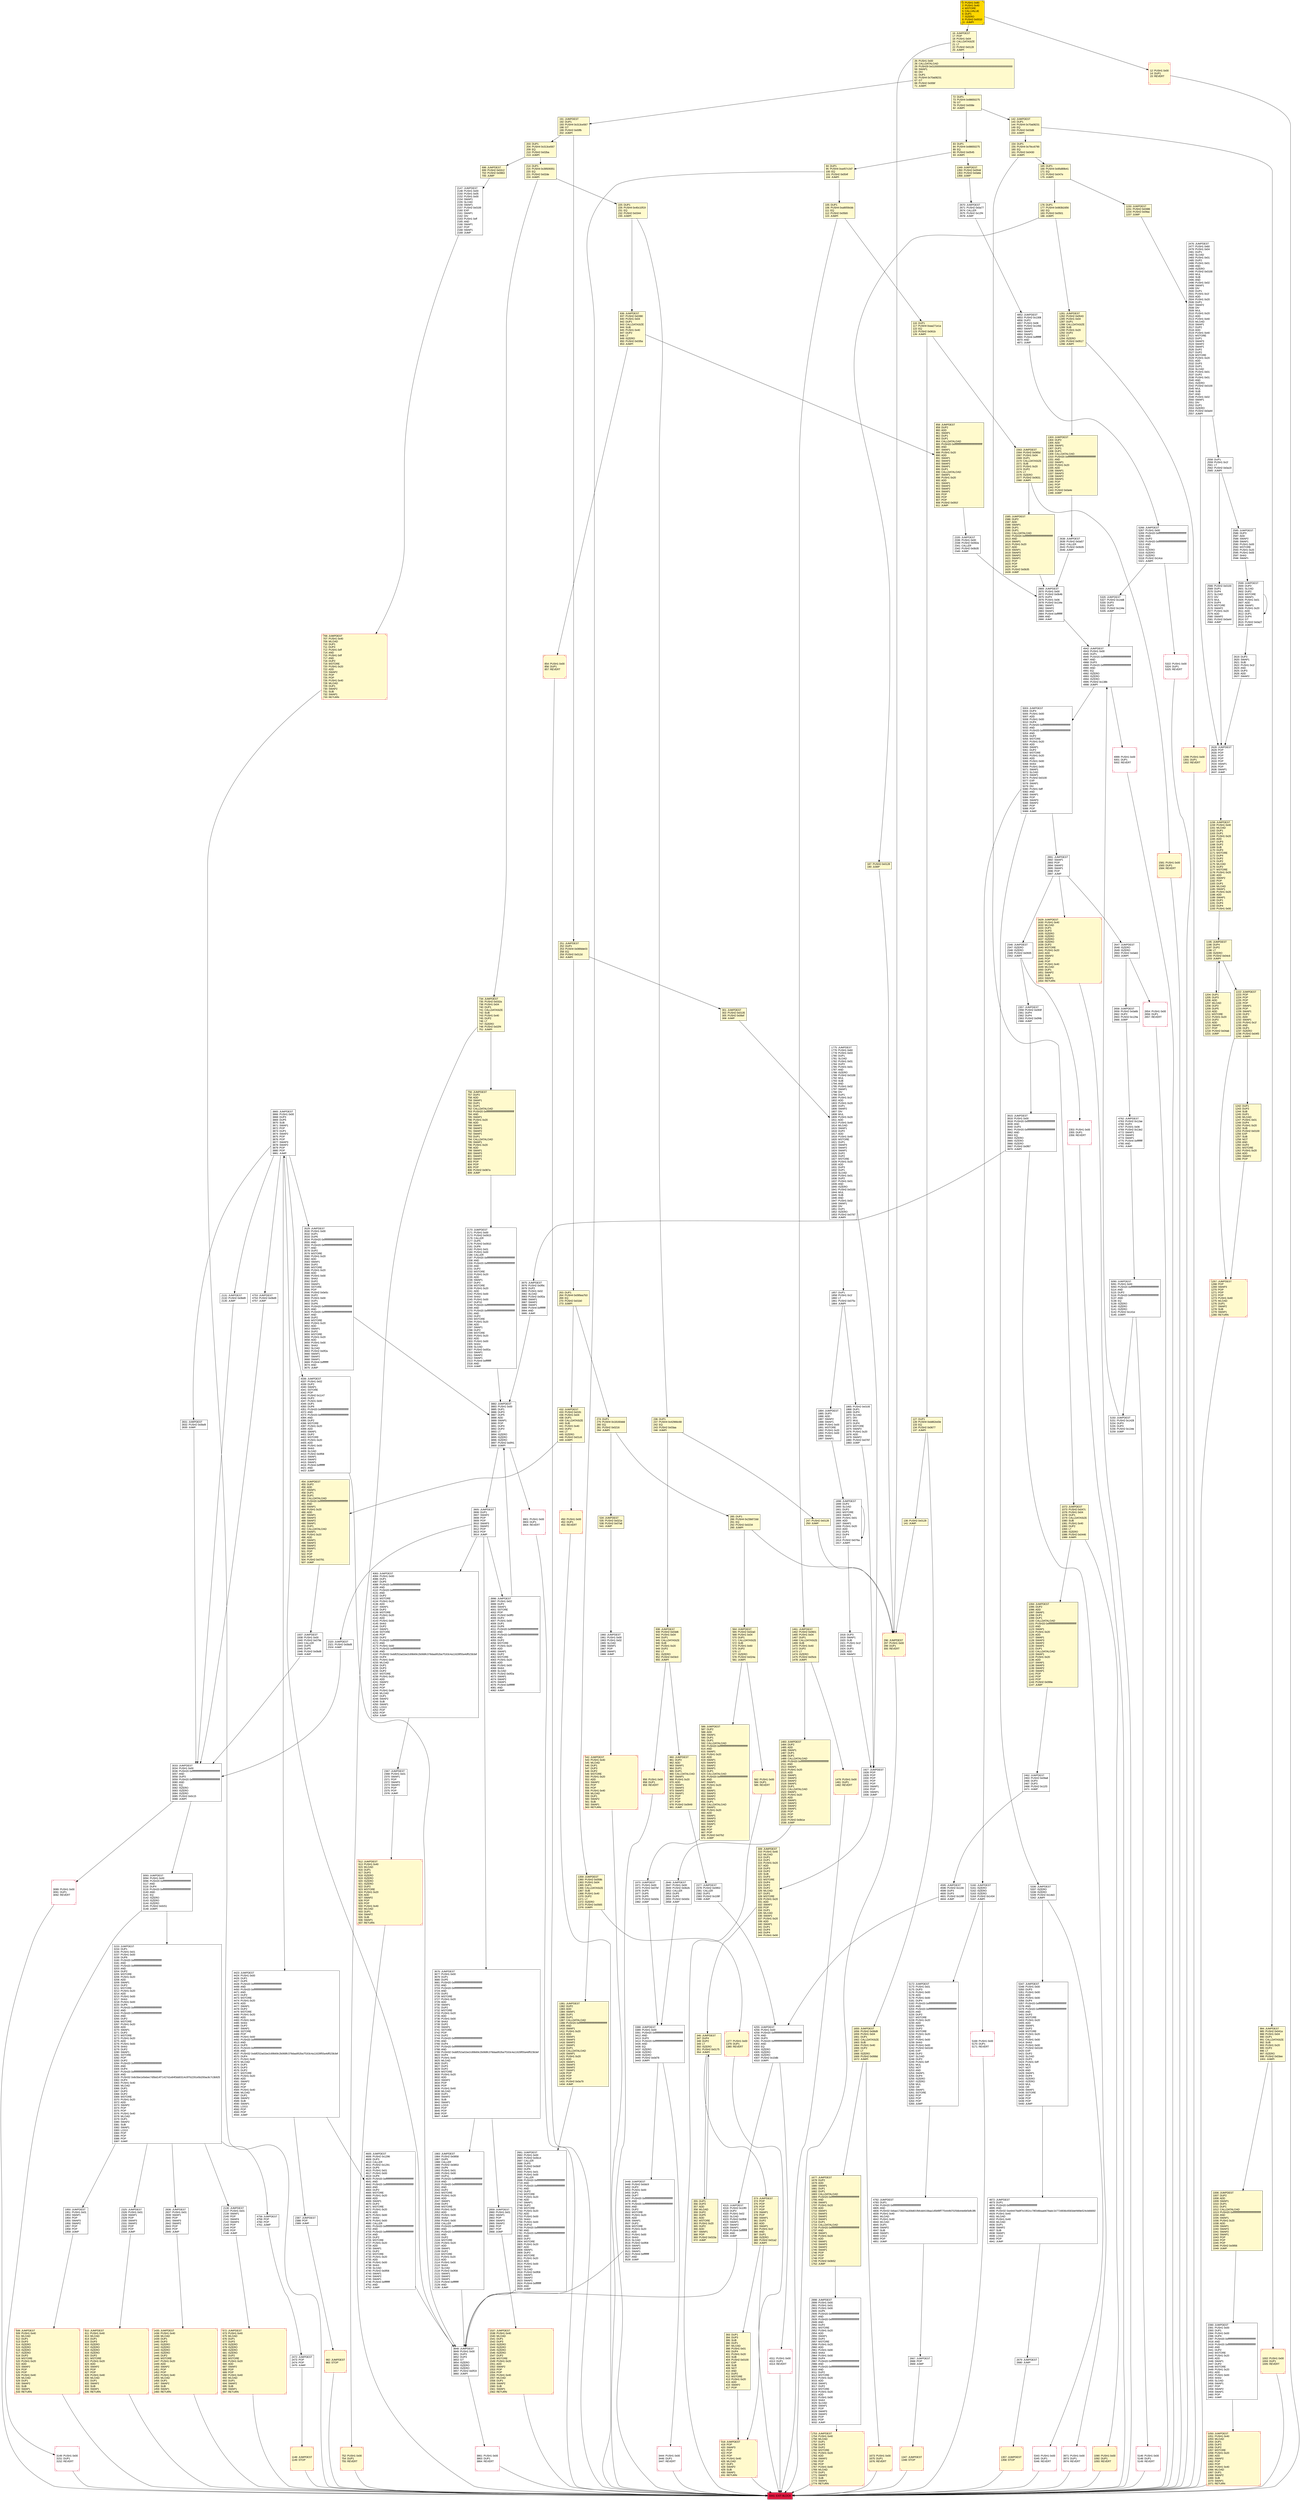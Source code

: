 digraph G {
bgcolor=transparent rankdir=UD;
node [shape=box style=filled color=black fillcolor=white fontname=arial fontcolor=black];
2619 [label="2619: DUP3\l2620: SWAP1\l2621: SUB\l2622: PUSH1 0x1f\l2624: AND\l2625: DUP3\l2626: ADD\l2627: SWAP2\l" ];
4762 [label="4762: JUMPDEST\l4763: PUSH2 0x12ae\l4766: DUP2\l4767: PUSH1 0x06\l4769: PUSH2 0x13e2\l4772: SWAP1\l4773: SWAP2\l4774: SWAP1\l4775: PUSH4 0xffffffff\l4780: AND\l4781: JUMP\l" ];
4083 [label="4083: JUMPDEST\l4084: PUSH1 0x00\l4086: DUP1\l4087: DUP5\l4088: PUSH20 0xffffffffffffffffffffffffffffffffffffffff\l4109: AND\l4110: PUSH20 0xffffffffffffffffffffffffffffffffffffffff\l4131: AND\l4132: DUP2\l4133: MSTORE\l4134: PUSH1 0x20\l4136: ADD\l4137: SWAP1\l4138: DUP2\l4139: MSTORE\l4140: PUSH1 0x20\l4142: ADD\l4143: PUSH1 0x00\l4145: SHA3\l4146: DUP2\l4147: SWAP1\l4148: SSTORE\l4149: POP\l4150: DUP2\l4151: PUSH20 0xffffffffffffffffffffffffffffffffffffffff\l4172: AND\l4173: PUSH1 0x00\l4175: PUSH20 0xffffffffffffffffffffffffffffffffffffffff\l4196: AND\l4197: PUSH32 0xddf252ad1be2c89b69c2b068fc378daa952ba7f163c4a11628f55a4df523b3ef\l4230: DUP4\l4231: PUSH1 0x40\l4233: MLOAD\l4234: DUP1\l4235: DUP3\l4236: DUP2\l4237: MSTORE\l4238: PUSH1 0x20\l4240: ADD\l4241: SWAP2\l4242: POP\l4243: POP\l4244: PUSH1 0x40\l4246: MLOAD\l4247: DUP1\l4248: SWAP2\l4249: SUB\l4250: SWAP1\l4251: LOG3\l4252: POP\l4253: POP\l4254: JUMP\l" ];
810 [label="810: JUMPDEST\l811: PUSH1 0x40\l813: MLOAD\l814: DUP1\l815: DUP3\l816: ISZERO\l817: ISZERO\l818: ISZERO\l819: ISZERO\l820: DUP2\l821: MSTORE\l822: PUSH1 0x20\l824: ADD\l825: SWAP2\l826: POP\l827: POP\l828: PUSH1 0x40\l830: MLOAD\l831: DUP1\l832: SWAP2\l833: SUB\l834: SWAP1\l835: RETURN\l" fillcolor=lemonchiffon shape=Msquare color=crimson ];
154 [label="154: DUP1\l155: PUSH4 0x79cc6790\l160: EQ\l161: PUSH2 0x0430\l164: JUMPI\l" fillcolor=lemonchiffon ];
564 [label="564: JUMPDEST\l565: PUSH2 0x02a0\l568: PUSH1 0x04\l570: DUP1\l571: CALLDATASIZE\l572: SUB\l573: PUSH1 0x60\l575: DUP2\l576: LT\l577: ISZERO\l578: PUSH2 0x024a\l581: JUMPI\l" fillcolor=lemonchiffon ];
956 [label="956: PUSH1 0x00\l958: DUP1\l959: REVERT\l" fillcolor=lemonchiffon shape=Msquare color=crimson ];
3971 [label="3971: PUSH1 0x00\l3973: DUP1\l3974: REVERT\l" shape=Msquare color=crimson ];
4999 [label="4999: PUSH1 0x00\l5001: DUP1\l5002: REVERT\l" shape=Msquare color=crimson ];
3153 [label="3153: JUMPDEST\l3154: DUP1\l3155: PUSH1 0x01\l3157: PUSH1 0x00\l3159: DUP6\l3160: PUSH20 0xffffffffffffffffffffffffffffffffffffffff\l3181: AND\l3182: PUSH20 0xffffffffffffffffffffffffffffffffffffffff\l3203: AND\l3204: DUP2\l3205: MSTORE\l3206: PUSH1 0x20\l3208: ADD\l3209: SWAP1\l3210: DUP2\l3211: MSTORE\l3212: PUSH1 0x20\l3214: ADD\l3215: PUSH1 0x00\l3217: SHA3\l3218: PUSH1 0x00\l3220: DUP5\l3221: PUSH20 0xffffffffffffffffffffffffffffffffffffffff\l3242: AND\l3243: PUSH20 0xffffffffffffffffffffffffffffffffffffffff\l3264: AND\l3265: DUP2\l3266: MSTORE\l3267: PUSH1 0x20\l3269: ADD\l3270: SWAP1\l3271: DUP2\l3272: MSTORE\l3273: PUSH1 0x20\l3275: ADD\l3276: PUSH1 0x00\l3278: SHA3\l3279: DUP2\l3280: SWAP1\l3281: SSTORE\l3282: POP\l3283: DUP2\l3284: PUSH20 0xffffffffffffffffffffffffffffffffffffffff\l3305: AND\l3306: DUP4\l3307: PUSH20 0xffffffffffffffffffffffffffffffffffffffff\l3328: AND\l3329: PUSH32 0x8c5be1e5ebec7d5bd14f71427d1e84f3dd0314c0f7b2291e5b200ac8c7c3b925\l3362: DUP4\l3363: PUSH1 0x40\l3365: MLOAD\l3366: DUP1\l3367: DUP3\l3368: DUP2\l3369: MSTORE\l3370: PUSH1 0x20\l3372: ADD\l3373: SWAP2\l3374: POP\l3375: POP\l3376: PUSH1 0x40\l3378: MLOAD\l3379: DUP1\l3380: SWAP2\l3381: SUB\l3382: SWAP1\l3383: LOG3\l3384: POP\l3385: POP\l3386: POP\l3387: JUMP\l" ];
4315 [label="4315: JUMPDEST\l4316: PUSH2 0x10f0\l4319: DUP2\l4320: PUSH1 0x02\l4322: SLOAD\l4323: PUSH2 0x0f08\l4326: SWAP1\l4327: SWAP2\l4328: SWAP1\l4329: PUSH4 0xffffffff\l4334: AND\l4335: JUMP\l" ];
3093 [label="3093: JUMPDEST\l3094: PUSH1 0x00\l3096: PUSH20 0xffffffffffffffffffffffffffffffffffffffff\l3117: AND\l3118: DUP4\l3119: PUSH20 0xffffffffffffffffffffffffffffffffffffffff\l3140: AND\l3141: EQ\l3142: ISZERO\l3143: ISZERO\l3144: ISZERO\l3145: PUSH2 0x0c51\l3148: JUMPI\l" ];
3905 [label="3905: JUMPDEST\l3906: DUP1\l3907: SWAP2\l3908: POP\l3909: POP\l3910: SWAP3\l3911: SWAP2\l3912: POP\l3913: POP\l3914: JUMP\l" ];
4336 [label="4336: JUMPDEST\l4337: PUSH1 0x02\l4339: DUP2\l4340: SWAP1\l4341: SSTORE\l4342: POP\l4343: PUSH2 0x1147\l4346: DUP2\l4347: PUSH1 0x00\l4349: DUP1\l4350: DUP6\l4351: PUSH20 0xffffffffffffffffffffffffffffffffffffffff\l4372: AND\l4373: PUSH20 0xffffffffffffffffffffffffffffffffffffffff\l4394: AND\l4395: DUP2\l4396: MSTORE\l4397: PUSH1 0x20\l4399: ADD\l4400: SWAP1\l4401: DUP2\l4402: MSTORE\l4403: PUSH1 0x20\l4405: ADD\l4406: PUSH1 0x00\l4408: SHA3\l4409: SLOAD\l4410: PUSH2 0x0f08\l4413: SWAP1\l4414: SWAP2\l4415: SWAP1\l4416: PUSH4 0xffffffff\l4421: AND\l4422: JUMP\l" ];
2869 [label="2869: JUMPDEST\l2870: PUSH1 0x00\l2872: PUSH2 0x0b4b\l2875: DUP3\l2876: PUSH1 0x06\l2878: PUSH2 0x134e\l2881: SWAP1\l2882: SWAP2\l2883: SWAP1\l2884: PUSH4 0xffffffff\l2889: AND\l2890: JUMP\l" ];
1158 [label="1158: JUMPDEST\l1159: PUSH1 0x40\l1161: MLOAD\l1162: DUP1\l1163: DUP1\l1164: PUSH1 0x20\l1166: ADD\l1167: DUP3\l1168: DUP2\l1169: SUB\l1170: DUP3\l1171: MSTORE\l1172: DUP4\l1173: DUP2\l1174: DUP2\l1175: MLOAD\l1176: DUP2\l1177: MSTORE\l1178: PUSH1 0x20\l1180: ADD\l1181: SWAP2\l1182: POP\l1183: DUP1\l1184: MLOAD\l1185: SWAP1\l1186: PUSH1 0x20\l1188: ADD\l1189: SWAP1\l1190: DUP1\l1191: DUP4\l1192: DUP4\l1193: PUSH1 0x00\l" fillcolor=lemonchiffon ];
105 [label="105: DUP1\l106: PUSH4 0xa9059cbb\l111: EQ\l112: PUSH2 0x05b5\l115: JUMPI\l" fillcolor=lemonchiffon ];
418 [label="418: JUMPDEST\l419: POP\l420: SWAP3\l421: POP\l422: POP\l423: POP\l424: PUSH1 0x40\l426: MLOAD\l427: DUP1\l428: SWAP2\l429: SUB\l430: SWAP1\l431: RETURN\l" fillcolor=lemonchiffon shape=Msquare color=crimson ];
1898 [label="1898: JUMPDEST\l1899: DUP2\l1900: SLOAD\l1901: DUP2\l1902: MSTORE\l1903: SWAP1\l1904: PUSH1 0x01\l1906: ADD\l1907: SWAP1\l1908: PUSH1 0x20\l1910: ADD\l1911: DUP1\l1912: DUP4\l1913: GT\l1914: PUSH2 0x076a\l1917: JUMPI\l" ];
2679 [label="2679: JUMPDEST\l2680: JUMP\l" ];
982 [label="982: JUMPDEST\l983: STOP\l" fillcolor=lemonchiffon shape=Msquare color=crimson ];
1884 [label="1884: JUMPDEST\l1885: DUP3\l1886: ADD\l1887: SWAP2\l1888: SWAP1\l1889: PUSH1 0x00\l1891: MSTORE\l1892: PUSH1 0x20\l1894: PUSH1 0x00\l1896: SHA3\l1897: SWAP1\l" ];
3865 [label="3865: JUMPDEST\l3866: PUSH1 0x00\l3868: DUP3\l3869: DUP5\l3870: SUB\l3871: SWAP1\l3872: POP\l3873: DUP1\l3874: SWAP2\l3875: POP\l3876: POP\l3877: SWAP3\l3878: SWAP2\l3879: POP\l3880: POP\l3881: JUMP\l" ];
1002 [label="1002: PUSH1 0x00\l1004: DUP1\l1005: REVERT\l" fillcolor=lemonchiffon shape=Msquare color=crimson ];
2831 [label="2831: JUMPDEST\l2832: PUSH2 0x0bd9\l2835: JUMP\l" ];
1359 [label="1359: JUMPDEST\l1360: PUSH2 0x059b\l1363: PUSH1 0x04\l1365: DUP1\l1366: CALLDATASIZE\l1367: SUB\l1368: PUSH1 0x40\l1370: DUP2\l1371: LT\l1372: ISZERO\l1373: PUSH2 0x0565\l1376: JUMPI\l" fillcolor=lemonchiffon ];
2320 [label="2320: JUMPDEST\l2321: PUSH2 0x0bd9\l2324: JUMP\l" ];
698 [label="698: JUMPDEST\l699: PUSH2 0x02c2\l702: PUSH2 0x0863\l705: JUMP\l" fillcolor=lemonchiffon ];
1865 [label="1865: PUSH2 0x0100\l1868: DUP1\l1869: DUP4\l1870: SLOAD\l1871: DIV\l1872: MUL\l1873: DUP4\l1874: MSTORE\l1875: SWAP2\l1876: PUSH1 0x20\l1878: ADD\l1879: SWAP2\l1880: PUSH2 0x0787\l1883: JUMP\l" ];
26 [label="26: PUSH1 0x00\l28: CALLDATALOAD\l29: PUSH29 0x0100000000000000000000000000000000000000000000000000000000\l59: SWAP1\l60: DIV\l61: DUP1\l62: PUSH4 0x70a08231\l67: GT\l68: PUSH2 0x00bf\l71: JUMPI\l" fillcolor=lemonchiffon ];
2136 [label="2136: JUMPDEST\l2137: PUSH1 0x01\l2139: SWAP1\l2140: POP\l2141: SWAP4\l2142: SWAP3\l2143: POP\l2144: POP\l2145: POP\l2146: JUMP\l" ];
263 [label="263: DUP1\l264: PUSH4 0x095ea7b3\l269: EQ\l270: PUSH2 0x01b0\l273: JUMPI\l" fillcolor=lemonchiffon ];
450 [label="450: PUSH1 0x00\l452: DUP1\l453: REVERT\l" fillcolor=lemonchiffon shape=Msquare color=crimson ];
191 [label="191: JUMPDEST\l192: DUP1\l193: PUSH4 0x313ce567\l198: GT\l199: PUSH2 0x00fb\l202: JUMPI\l" fillcolor=lemonchiffon ];
1479 [label="1479: PUSH1 0x00\l1481: DUP1\l1482: REVERT\l" fillcolor=lemonchiffon shape=Msquare color=crimson ];
3848 [label="3848: JUMPDEST\l3849: PUSH1 0x00\l3851: DUP3\l3852: DUP3\l3853: GT\l3854: ISZERO\l3855: ISZERO\l3856: ISZERO\l3857: PUSH2 0x0f19\l3860: JUMPI\l" ];
2346 [label="2346: JUMPDEST\l2347: ISZERO\l2348: ISZERO\l2349: PUSH2 0x0935\l2352: JUMPI\l" ];
2387 [label="2387: JUMPDEST\l2388: POP\l2389: JUMP\l" ];
165 [label="165: DUP1\l166: PUSH4 0x95d89b41\l171: EQ\l172: PUSH2 0x047e\l175: JUMPI\l" fillcolor=lemonchiffon ];
5336 [label="5336: JUMPDEST\l5337: ISZERO\l5338: ISZERO\l5339: PUSH2 0x14e3\l5342: JUMPI\l" ];
586 [label="586: JUMPDEST\l587: DUP2\l588: ADD\l589: SWAP1\l590: DUP1\l591: DUP1\l592: CALLDATALOAD\l593: PUSH20 0xffffffffffffffffffffffffffffffffffffffff\l614: AND\l615: SWAP1\l616: PUSH1 0x20\l618: ADD\l619: SWAP1\l620: SWAP3\l621: SWAP2\l622: SWAP1\l623: DUP1\l624: CALLDATALOAD\l625: PUSH20 0xffffffffffffffffffffffffffffffffffffffff\l646: AND\l647: SWAP1\l648: PUSH1 0x20\l650: ADD\l651: SWAP1\l652: SWAP3\l653: SWAP2\l654: SWAP1\l655: DUP1\l656: CALLDATALOAD\l657: SWAP1\l658: PUSH1 0x20\l660: ADD\l661: SWAP1\l662: SWAP3\l663: SWAP2\l664: SWAP1\l665: POP\l666: POP\l667: POP\l668: PUSH2 0x07b2\l671: JUMP\l" fillcolor=lemonchiffon ];
393 [label="393: DUP1\l394: DUP3\l395: SUB\l396: DUP1\l397: MLOAD\l398: PUSH1 0x01\l400: DUP4\l401: PUSH1 0x20\l403: SUB\l404: PUSH2 0x0100\l407: EXP\l408: SUB\l409: NOT\l410: AND\l411: DUP2\l412: MSTORE\l413: PUSH1 0x20\l415: ADD\l416: SWAP2\l417: POP\l" fillcolor=lemonchiffon ];
2670 [label="2670: JUMPDEST\l2671: PUSH2 0x0a77\l2674: CALLER\l2675: PUSH2 0x12f4\l2678: JUMP\l" ];
4605 [label="4605: JUMPDEST\l4606: PUSH2 0x1296\l4609: DUP3\l4610: CALLER\l4611: PUSH2 0x1291\l4614: DUP5\l4615: PUSH1 0x01\l4617: PUSH1 0x00\l4619: DUP9\l4620: PUSH20 0xffffffffffffffffffffffffffffffffffffffff\l4641: AND\l4642: PUSH20 0xffffffffffffffffffffffffffffffffffffffff\l4663: AND\l4664: DUP2\l4665: MSTORE\l4666: PUSH1 0x20\l4668: ADD\l4669: SWAP1\l4670: DUP2\l4671: MSTORE\l4672: PUSH1 0x20\l4674: ADD\l4675: PUSH1 0x00\l4677: SHA3\l4678: PUSH1 0x00\l4680: CALLER\l4681: PUSH20 0xffffffffffffffffffffffffffffffffffffffff\l4702: AND\l4703: PUSH20 0xffffffffffffffffffffffffffffffffffffffff\l4724: AND\l4725: DUP2\l4726: MSTORE\l4727: PUSH1 0x20\l4729: ADD\l4730: SWAP1\l4731: DUP2\l4732: MSTORE\l4733: PUSH1 0x20\l4735: ADD\l4736: PUSH1 0x00\l4738: SHA3\l4739: SLOAD\l4740: PUSH2 0x0f08\l4743: SWAP1\l4744: SWAP2\l4745: SWAP1\l4746: PUSH4 0xffffffff\l4751: AND\l4752: JUMP\l" ];
251 [label="251: JUMPDEST\l252: DUP1\l253: PUSH4 0x06fdde03\l258: EQ\l259: PUSH2 0x012d\l262: JUMPI\l" fillcolor=lemonchiffon ];
2357 [label="2357: JUMPDEST\l2358: PUSH2 0x093f\l2361: DUP4\l2362: DUP4\l2363: PUSH2 0x0f4b\l2366: JUMP\l" ];
756 [label="756: JUMPDEST\l757: DUP2\l758: ADD\l759: SWAP1\l760: DUP1\l761: DUP1\l762: CALLDATALOAD\l763: PUSH20 0xffffffffffffffffffffffffffffffffffffffff\l784: AND\l785: SWAP1\l786: PUSH1 0x20\l788: ADD\l789: SWAP1\l790: SWAP3\l791: SWAP2\l792: SWAP1\l793: DUP1\l794: CALLDATALOAD\l795: SWAP1\l796: PUSH1 0x20\l798: ADD\l799: SWAP1\l800: SWAP3\l801: SWAP2\l802: SWAP1\l803: POP\l804: POP\l805: POP\l806: PUSH2 0x087a\l809: JUMP\l" fillcolor=lemonchiffon ];
2353 [label="2353: PUSH1 0x00\l2355: DUP1\l2356: REVERT\l" shape=Msquare color=crimson ];
1461 [label="1461: JUMPDEST\l1462: PUSH2 0x0601\l1465: PUSH1 0x04\l1467: DUP1\l1468: CALLDATASIZE\l1469: SUB\l1470: PUSH1 0x40\l1472: DUP2\l1473: LT\l1474: ISZERO\l1475: PUSH2 0x05cb\l1478: JUMPI\l" fillcolor=lemonchiffon ];
2377 [label="2377: JUMPDEST\l2378: PUSH2 0x0953\l2381: CALLER\l2382: DUP3\l2383: PUSH2 0x109f\l2386: JUMP\l" ];
3901 [label="3901: PUSH1 0x00\l3903: DUP1\l3904: REVERT\l" shape=Msquare color=crimson ];
1195 [label="1195: JUMPDEST\l1196: DUP4\l1197: DUP2\l1198: LT\l1199: ISZERO\l1200: PUSH2 0x04c6\l1203: JUMPI\l" fillcolor=lemonchiffon ];
984 [label="984: JUMPDEST\l985: PUSH2 0x041a\l988: PUSH1 0x04\l990: DUP1\l991: CALLDATASIZE\l992: SUB\l993: PUSH1 0x20\l995: DUP2\l996: LT\l997: ISZERO\l998: PUSH2 0x03ee\l1001: JUMPI\l" fillcolor=lemonchiffon ];
1435 [label="1435: JUMPDEST\l1436: PUSH1 0x40\l1438: MLOAD\l1439: DUP1\l1440: DUP3\l1441: ISZERO\l1442: ISZERO\l1443: ISZERO\l1444: ISZERO\l1445: DUP2\l1446: MSTORE\l1447: PUSH1 0x20\l1449: ADD\l1450: SWAP2\l1451: POP\l1452: POP\l1453: PUSH1 0x40\l1455: MLOAD\l1456: DUP1\l1457: SWAP2\l1458: SUB\l1459: SWAP1\l1460: RETURN\l" fillcolor=lemonchiffon shape=Msquare color=crimson ];
912 [label="912: JUMPDEST\l913: PUSH1 0x40\l915: MLOAD\l916: DUP1\l917: DUP3\l918: ISZERO\l919: ISZERO\l920: ISZERO\l921: ISZERO\l922: DUP2\l923: MSTORE\l924: PUSH1 0x20\l926: ADD\l927: SWAP2\l928: POP\l929: POP\l930: PUSH1 0x40\l932: MLOAD\l933: DUP1\l934: SWAP2\l935: SUB\l936: SWAP1\l937: RETURN\l" fillcolor=lemonchiffon shape=Msquare color=crimson ];
1677 [label="1677: JUMPDEST\l1678: DUP2\l1679: ADD\l1680: SWAP1\l1681: DUP1\l1682: DUP1\l1683: CALLDATALOAD\l1684: PUSH20 0xffffffffffffffffffffffffffffffffffffffff\l1705: AND\l1706: SWAP1\l1707: PUSH1 0x20\l1709: ADD\l1710: SWAP1\l1711: SWAP3\l1712: SWAP2\l1713: SWAP1\l1714: DUP1\l1715: CALLDATALOAD\l1716: PUSH20 0xffffffffffffffffffffffffffffffffffffffff\l1737: AND\l1738: SWAP1\l1739: PUSH1 0x20\l1741: ADD\l1742: SWAP1\l1743: SWAP3\l1744: SWAP2\l1745: SWAP1\l1746: POP\l1747: POP\l1748: POP\l1749: PUSH2 0x0b52\l1752: JUMP\l" fillcolor=lemonchiffon ];
1204 [label="1204: DUP1\l1205: DUP3\l1206: ADD\l1207: MLOAD\l1208: DUP2\l1209: DUP5\l1210: ADD\l1211: MSTORE\l1212: PUSH1 0x20\l1214: DUP2\l1215: ADD\l1216: SWAP1\l1217: POP\l1218: PUSH2 0x04ab\l1221: JUMP\l" fillcolor=lemonchiffon ];
1299 [label="1299: PUSH1 0x00\l1301: DUP1\l1302: REVERT\l" fillcolor=lemonchiffon shape=Msquare color=crimson ];
1927 [label="1927: JUMPDEST\l1928: POP\l1929: POP\l1930: POP\l1931: POP\l1932: POP\l1933: SWAP1\l1934: POP\l1935: SWAP1\l1936: JUMP\l" ];
3861 [label="3861: PUSH1 0x00\l3863: DUP1\l3864: REVERT\l" shape=Msquare color=crimson ];
454 [label="454: JUMPDEST\l455: DUP2\l456: ADD\l457: SWAP1\l458: DUP1\l459: DUP1\l460: CALLDATALOAD\l461: PUSH20 0xffffffffffffffffffffffffffffffffffffffff\l482: AND\l483: SWAP1\l484: PUSH1 0x20\l486: ADD\l487: SWAP1\l488: SWAP3\l489: SWAP2\l490: SWAP1\l491: DUP1\l492: CALLDATALOAD\l493: SWAP1\l494: PUSH1 0x20\l496: ADD\l497: SWAP1\l498: SWAP3\l499: SWAP2\l500: SWAP1\l501: POP\l502: POP\l503: POP\l504: PUSH2 0x0791\l507: JUMP\l" fillcolor=lemonchiffon ];
508 [label="508: JUMPDEST\l509: PUSH1 0x40\l511: MLOAD\l512: DUP1\l513: DUP3\l514: ISZERO\l515: ISZERO\l516: ISZERO\l517: ISZERO\l518: DUP2\l519: MSTORE\l520: PUSH1 0x20\l522: ADD\l523: SWAP2\l524: POP\l525: POP\l526: PUSH1 0x40\l528: MLOAD\l529: DUP1\l530: SWAP2\l531: SUB\l532: SWAP1\l533: RETURN\l" fillcolor=lemonchiffon shape=Msquare color=crimson ];
1377 [label="1377: PUSH1 0x00\l1379: DUP1\l1380: REVERT\l" fillcolor=lemonchiffon shape=Msquare color=crimson ];
734 [label="734: JUMPDEST\l735: PUSH2 0x032a\l738: PUSH1 0x04\l740: DUP1\l741: CALLDATASIZE\l742: SUB\l743: PUSH1 0x40\l745: DUP2\l746: LT\l747: ISZERO\l748: PUSH2 0x02f4\l751: JUMPI\l" fillcolor=lemonchiffon ];
4423 [label="4423: JUMPDEST\l4424: PUSH1 0x00\l4426: DUP1\l4427: DUP5\l4428: PUSH20 0xffffffffffffffffffffffffffffffffffffffff\l4449: AND\l4450: PUSH20 0xffffffffffffffffffffffffffffffffffffffff\l4471: AND\l4472: DUP2\l4473: MSTORE\l4474: PUSH1 0x20\l4476: ADD\l4477: SWAP1\l4478: DUP2\l4479: MSTORE\l4480: PUSH1 0x20\l4482: ADD\l4483: PUSH1 0x00\l4485: SHA3\l4486: DUP2\l4487: SWAP1\l4488: SSTORE\l4489: POP\l4490: PUSH1 0x00\l4492: PUSH20 0xffffffffffffffffffffffffffffffffffffffff\l4513: AND\l4514: DUP3\l4515: PUSH20 0xffffffffffffffffffffffffffffffffffffffff\l4536: AND\l4537: PUSH32 0xddf252ad1be2c89b69c2b068fc378daa952ba7f163c4a11628f55a4df523b3ef\l4570: DUP4\l4571: PUSH1 0x40\l4573: MLOAD\l4574: DUP1\l4575: DUP3\l4576: DUP2\l4577: MSTORE\l4578: PUSH1 0x20\l4580: ADD\l4581: SWAP2\l4582: POP\l4583: POP\l4584: PUSH1 0x40\l4586: MLOAD\l4587: DUP1\l4588: SWAP2\l4589: SUB\l4590: SWAP1\l4591: LOG3\l4592: POP\l4593: POP\l4594: JUMP\l" ];
5347 [label="5347: JUMPDEST\l5348: PUSH1 0x00\l5350: DUP3\l5351: PUSH1 0x00\l5353: ADD\l5354: PUSH1 0x00\l5356: DUP4\l5357: PUSH20 0xffffffffffffffffffffffffffffffffffffffff\l5378: AND\l5379: PUSH20 0xffffffffffffffffffffffffffffffffffffffff\l5400: AND\l5401: DUP2\l5402: MSTORE\l5403: PUSH1 0x20\l5405: ADD\l5406: SWAP1\l5407: DUP2\l5408: MSTORE\l5409: PUSH1 0x20\l5411: ADD\l5412: PUSH1 0x00\l5414: SHA3\l5415: PUSH1 0x00\l5417: PUSH2 0x0100\l5420: EXP\l5421: DUP2\l5422: SLOAD\l5423: DUP2\l5424: PUSH1 0xff\l5426: MUL\l5427: NOT\l5428: AND\l5429: SWAP1\l5430: DUP4\l5431: ISZERO\l5432: ISZERO\l5433: MUL\l5434: OR\l5435: SWAP1\l5436: SSTORE\l5437: POP\l5438: POP\l5439: POP\l5440: JUMP\l" ];
203 [label="203: DUP1\l204: PUSH4 0x313ce567\l209: EQ\l210: PUSH2 0x02ba\l213: JUMPI\l" fillcolor=lemonchiffon ];
1281 [label="1281: JUMPDEST\l1282: PUSH2 0x0543\l1285: PUSH1 0x04\l1287: DUP1\l1288: CALLDATASIZE\l1289: SUB\l1290: PUSH1 0x20\l1292: DUP2\l1293: LT\l1294: ISZERO\l1295: PUSH2 0x0517\l1298: JUMPI\l" fillcolor=lemonchiffon ];
1094 [label="1094: JUMPDEST\l1095: DUP2\l1096: ADD\l1097: SWAP1\l1098: DUP1\l1099: DUP1\l1100: CALLDATALOAD\l1101: PUSH20 0xffffffffffffffffffffffffffffffffffffffff\l1122: AND\l1123: SWAP1\l1124: PUSH1 0x20\l1126: ADD\l1127: SWAP1\l1128: SWAP3\l1129: SWAP2\l1130: SWAP1\l1131: DUP1\l1132: CALLDATALOAD\l1133: SWAP1\l1134: PUSH1 0x20\l1136: ADD\l1137: SWAP1\l1138: SWAP3\l1139: SWAP2\l1140: SWAP1\l1141: POP\l1142: POP\l1143: POP\l1144: PUSH2 0x099e\l1147: JUMP\l" fillcolor=lemonchiffon ];
5172 [label="5172: JUMPDEST\l5173: PUSH1 0x01\l5175: DUP3\l5176: PUSH1 0x00\l5178: ADD\l5179: PUSH1 0x00\l5181: DUP4\l5182: PUSH20 0xffffffffffffffffffffffffffffffffffffffff\l5203: AND\l5204: PUSH20 0xffffffffffffffffffffffffffffffffffffffff\l5225: AND\l5226: DUP2\l5227: MSTORE\l5228: PUSH1 0x20\l5230: ADD\l5231: SWAP1\l5232: DUP2\l5233: MSTORE\l5234: PUSH1 0x20\l5236: ADD\l5237: PUSH1 0x00\l5239: SHA3\l5240: PUSH1 0x00\l5242: PUSH2 0x0100\l5245: EXP\l5246: DUP2\l5247: SLOAD\l5248: DUP2\l5249: PUSH1 0xff\l5251: MUL\l5252: NOT\l5253: AND\l5254: SWAP1\l5255: DUP4\l5256: ISZERO\l5257: ISZERO\l5258: MUL\l5259: OR\l5260: SWAP1\l5261: SSTORE\l5262: POP\l5263: POP\l5264: POP\l5265: JUMP\l" ];
2898 [label="2898: JUMPDEST\l2899: PUSH1 0x00\l2901: PUSH1 0x01\l2903: PUSH1 0x00\l2905: DUP5\l2906: PUSH20 0xffffffffffffffffffffffffffffffffffffffff\l2927: AND\l2928: PUSH20 0xffffffffffffffffffffffffffffffffffffffff\l2949: AND\l2950: DUP2\l2951: MSTORE\l2952: PUSH1 0x20\l2954: ADD\l2955: SWAP1\l2956: DUP2\l2957: MSTORE\l2958: PUSH1 0x20\l2960: ADD\l2961: PUSH1 0x00\l2963: SHA3\l2964: PUSH1 0x00\l2966: DUP4\l2967: PUSH20 0xffffffffffffffffffffffffffffffffffffffff\l2988: AND\l2989: PUSH20 0xffffffffffffffffffffffffffffffffffffffff\l3010: AND\l3011: DUP2\l3012: MSTORE\l3013: PUSH1 0x20\l3015: ADD\l3016: SWAP1\l3017: DUP2\l3018: MSTORE\l3019: PUSH1 0x20\l3021: ADD\l3022: PUSH1 0x00\l3024: SHA3\l3025: SLOAD\l3026: SWAP1\l3027: POP\l3028: SWAP3\l3029: SWAP2\l3030: POP\l3031: POP\l3032: JUMP\l" ];
3444 [label="3444: PUSH1 0x00\l3446: DUP1\l3447: REVERT\l" shape=Msquare color=crimson ];
1347 [label="1347: JUMPDEST\l1348: STOP\l" fillcolor=lemonchiffon shape=Msquare color=crimson ];
3388 [label="3388: JUMPDEST\l3389: PUSH1 0x00\l3391: PUSH20 0xffffffffffffffffffffffffffffffffffffffff\l3412: AND\l3413: DUP3\l3414: PUSH20 0xffffffffffffffffffffffffffffffffffffffff\l3435: AND\l3436: EQ\l3437: ISZERO\l3438: ISZERO\l3439: ISZERO\l3440: PUSH2 0x0d78\l3443: JUMPI\l" ];
1357 [label="1357: JUMPDEST\l1358: STOP\l" fillcolor=lemonchiffon shape=Msquare color=crimson ];
4782 [label="4782: JUMPDEST\l4783: DUP1\l4784: PUSH20 0xffffffffffffffffffffffffffffffffffffffff\l4805: AND\l4806: PUSH32 0x6ae172837ea30b801fbfcdd4108aa1d5bf8ff775444fd70256b44e6bf3dfc3f6\l4839: PUSH1 0x40\l4841: MLOAD\l4842: PUSH1 0x40\l4844: MLOAD\l4845: DUP1\l4846: SWAP2\l4847: SUB\l4848: SWAP1\l4849: LOG2\l4850: POP\l4851: JUMP\l" ];
4758 [label="4758: JUMPDEST\l4759: POP\l4760: POP\l4761: JUMP\l" ];
274 [label="274: DUP1\l275: PUSH4 0x18160ddd\l280: EQ\l281: PUSH2 0x0216\l284: JUMPI\l" fillcolor=lemonchiffon ];
2891 [label="2891: JUMPDEST\l2892: SWAP1\l2893: POP\l2894: SWAP2\l2895: SWAP1\l2896: POP\l2897: JUMP\l" ];
94 [label="94: DUP1\l95: PUSH4 0xa457c2d7\l100: EQ\l101: PUSH2 0x054f\l104: JUMPI\l" fillcolor=lemonchiffon ];
938 [label="938: JUMPDEST\l939: PUSH2 0x03d6\l942: PUSH1 0x04\l944: DUP1\l945: CALLDATASIZE\l946: SUB\l947: PUSH1 0x20\l949: DUP2\l950: LT\l951: ISZERO\l952: PUSH2 0x03c0\l955: JUMPI\l" fillcolor=lemonchiffon ];
2658 [label="2658: JUMPDEST\l2659: PUSH2 0x0a6b\l2662: DUP2\l2663: PUSH2 0x129a\l2666: JUMP\l" ];
1150 [label="1150: JUMPDEST\l1151: PUSH2 0x0486\l1154: PUSH2 0x09ac\l1157: JUMP\l" fillcolor=lemonchiffon ];
116 [label="116: DUP1\l117: PUSH4 0xaa271e1a\l122: EQ\l123: PUSH2 0x061b\l126: JUMPI\l" fillcolor=lemonchiffon ];
854 [label="854: PUSH1 0x00\l856: DUP1\l857: REVERT\l" fillcolor=lemonchiffon shape=Msquare color=crimson ];
2585 [label="2585: JUMPDEST\l2586: DUP3\l2587: ADD\l2588: SWAP2\l2589: SWAP1\l2590: PUSH1 0x00\l2592: MSTORE\l2593: PUSH1 0x20\l2595: PUSH1 0x00\l2597: SHA3\l2598: SWAP1\l" ];
346 [label="346: JUMPDEST\l347: DUP4\l348: DUP2\l349: LT\l350: ISZERO\l351: PUSH2 0x0175\l354: JUMPI\l" fillcolor=lemonchiffon ];
5160 [label="5160: JUMPDEST\l5161: ISZERO\l5162: ISZERO\l5163: ISZERO\l5164: PUSH2 0x1434\l5167: JUMPI\l" ];
5150 [label="5150: JUMPDEST\l5151: PUSH2 0x1428\l5154: DUP3\l5155: DUP3\l5156: PUSH2 0x134e\l5159: JUMP\l" ];
858 [label="858: JUMPDEST\l859: DUP2\l860: ADD\l861: SWAP1\l862: DUP1\l863: DUP1\l864: CALLDATALOAD\l865: PUSH20 0xffffffffffffffffffffffffffffffffffffffff\l886: AND\l887: SWAP1\l888: PUSH1 0x20\l890: ADD\l891: SWAP1\l892: SWAP3\l893: SWAP2\l894: SWAP1\l895: DUP1\l896: CALLDATALOAD\l897: SWAP1\l898: PUSH1 0x20\l900: ADD\l901: SWAP1\l902: SWAP3\l903: SWAP2\l904: SWAP1\l905: POP\l906: POP\l907: POP\l908: PUSH2 0x091f\l911: JUMP\l" fillcolor=lemonchiffon ];
3033 [label="3033: JUMPDEST\l3034: PUSH1 0x00\l3036: PUSH20 0xffffffffffffffffffffffffffffffffffffffff\l3057: AND\l3058: DUP3\l3059: PUSH20 0xffffffffffffffffffffffffffffffffffffffff\l3080: AND\l3081: EQ\l3082: ISZERO\l3083: ISZERO\l3084: ISZERO\l3085: PUSH2 0x0c15\l3088: JUMPI\l" ];
2131 [label="2131: JUMPDEST\l2132: PUSH2 0x0bd9\l2135: JUMP\l" ];
3915 [label="3915: JUMPDEST\l3916: PUSH1 0x00\l3918: PUSH20 0xffffffffffffffffffffffffffffffffffffffff\l3939: AND\l3940: DUP3\l3941: PUSH20 0xffffffffffffffffffffffffffffffffffffffff\l3962: AND\l3963: EQ\l3964: ISZERO\l3965: ISZERO\l3966: ISZERO\l3967: PUSH2 0x0f87\l3970: JUMPI\l" ];
5003 [label="5003: JUMPDEST\l5004: DUP3\l5005: PUSH1 0x00\l5007: ADD\l5008: PUSH1 0x00\l5010: DUP4\l5011: PUSH20 0xffffffffffffffffffffffffffffffffffffffff\l5032: AND\l5033: PUSH20 0xffffffffffffffffffffffffffffffffffffffff\l5054: AND\l5055: DUP2\l5056: MSTORE\l5057: PUSH1 0x20\l5059: ADD\l5060: SWAP1\l5061: DUP2\l5062: MSTORE\l5063: PUSH1 0x20\l5065: ADD\l5066: PUSH1 0x00\l5068: SHA3\l5069: PUSH1 0x00\l5071: SWAP1\l5072: SLOAD\l5073: SWAP1\l5074: PUSH2 0x0100\l5077: EXP\l5078: SWAP1\l5079: DIV\l5080: PUSH1 0xff\l5082: AND\l5083: SWAP1\l5084: POP\l5085: SWAP3\l5086: SWAP2\l5087: POP\l5088: POP\l5089: JUMP\l" ];
0 [label="0: PUSH1 0x80\l2: PUSH1 0x40\l4: MSTORE\l5: CALLVALUE\l6: DUP1\l7: ISZERO\l8: PUSH2 0x0010\l11: JUMPI\l" fillcolor=lemonchiffon shape=Msquare fillcolor=gold ];
3996 [label="3996: JUMPDEST\l3997: PUSH1 0x02\l3999: DUP2\l4000: SWAP1\l4001: SSTORE\l4002: POP\l4003: PUSH2 0x0ff3\l4006: DUP2\l4007: PUSH1 0x00\l4009: DUP1\l4010: DUP6\l4011: PUSH20 0xffffffffffffffffffffffffffffffffffffffff\l4032: AND\l4033: PUSH20 0xffffffffffffffffffffffffffffffffffffffff\l4054: AND\l4055: DUP2\l4056: MSTORE\l4057: PUSH1 0x20\l4059: ADD\l4060: SWAP1\l4061: DUP2\l4062: MSTORE\l4063: PUSH1 0x20\l4065: ADD\l4066: PUSH1 0x00\l4068: SHA3\l4069: SLOAD\l4070: PUSH2 0x0f2a\l4073: SWAP1\l4074: SWAP2\l4075: SWAP1\l4076: PUSH4 0xffffffff\l4081: AND\l4082: JUMP\l" ];
214 [label="214: DUP1\l215: PUSH4 0x39509351\l220: EQ\l221: PUSH2 0x02de\l224: JUMPI\l" fillcolor=lemonchiffon ];
1775 [label="1775: JUMPDEST\l1776: PUSH1 0x60\l1778: PUSH1 0x03\l1780: DUP1\l1781: SLOAD\l1782: PUSH1 0x01\l1784: DUP2\l1785: PUSH1 0x01\l1787: AND\l1788: ISZERO\l1789: PUSH2 0x0100\l1792: MUL\l1793: SUB\l1794: AND\l1795: PUSH1 0x02\l1797: SWAP1\l1798: DIV\l1799: DUP1\l1800: PUSH1 0x1f\l1802: ADD\l1803: PUSH1 0x20\l1805: DUP1\l1806: SWAP2\l1807: DIV\l1808: MUL\l1809: PUSH1 0x20\l1811: ADD\l1812: PUSH1 0x40\l1814: MLOAD\l1815: SWAP1\l1816: DUP2\l1817: ADD\l1818: PUSH1 0x40\l1820: MSTORE\l1821: DUP1\l1822: SWAP3\l1823: SWAP2\l1824: SWAP1\l1825: DUP2\l1826: DUP2\l1827: MSTORE\l1828: PUSH1 0x20\l1830: ADD\l1831: DUP3\l1832: DUP1\l1833: SLOAD\l1834: PUSH1 0x01\l1836: DUP2\l1837: PUSH1 0x01\l1839: AND\l1840: ISZERO\l1841: PUSH2 0x0100\l1844: MUL\l1845: SUB\l1846: AND\l1847: PUSH1 0x02\l1849: SWAP1\l1850: DIV\l1851: DUP1\l1852: ISZERO\l1853: PUSH2 0x0787\l1856: JUMPI\l" ];
4255 [label="4255: JUMPDEST\l4256: PUSH1 0x00\l4258: PUSH20 0xffffffffffffffffffffffffffffffffffffffff\l4279: AND\l4280: DUP3\l4281: PUSH20 0xffffffffffffffffffffffffffffffffffffffff\l4302: AND\l4303: EQ\l4304: ISZERO\l4305: ISZERO\l4306: ISZERO\l4307: PUSH2 0x10db\l4310: JUMPI\l" ];
1006 [label="1006: JUMPDEST\l1007: DUP2\l1008: ADD\l1009: SWAP1\l1010: DUP1\l1011: DUP1\l1012: CALLDATALOAD\l1013: PUSH20 0xffffffffffffffffffffffffffffffffffffffff\l1034: AND\l1035: SWAP1\l1036: PUSH1 0x20\l1038: ADD\l1039: SWAP1\l1040: SWAP3\l1041: SWAP2\l1042: SWAP1\l1043: POP\l1044: POP\l1045: POP\l1046: PUSH2 0x0956\l1049: JUMP\l" fillcolor=lemonchiffon ];
3448 [label="3448: JUMPDEST\l3449: PUSH2 0x0dc9\l3452: DUP2\l3453: PUSH1 0x00\l3455: DUP1\l3456: DUP7\l3457: PUSH20 0xffffffffffffffffffffffffffffffffffffffff\l3478: AND\l3479: PUSH20 0xffffffffffffffffffffffffffffffffffffffff\l3500: AND\l3501: DUP2\l3502: MSTORE\l3503: PUSH1 0x20\l3505: ADD\l3506: SWAP1\l3507: DUP2\l3508: MSTORE\l3509: PUSH1 0x20\l3511: ADD\l3512: PUSH1 0x00\l3514: SHA3\l3515: SLOAD\l3516: PUSH2 0x0f08\l3519: SWAP1\l3520: SWAP2\l3521: SWAP1\l3522: PUSH4 0xffffffff\l3527: AND\l3528: JUMP\l" ];
176 [label="176: DUP1\l177: PUSH4 0x983b2d56\l182: EQ\l183: PUSH2 0x0501\l186: JUMPI\l" fillcolor=lemonchiffon ];
1673 [label="1673: PUSH1 0x00\l1675: DUP1\l1676: REVERT\l" fillcolor=lemonchiffon shape=Msquare color=crimson ];
534 [label="534: JUMPDEST\l535: PUSH2 0x021e\l538: PUSH2 0x07a8\l541: JUMP\l" fillcolor=lemonchiffon ];
296 [label="296: JUMPDEST\l297: PUSH1 0x00\l299: DUP1\l300: REVERT\l" fillcolor=lemonchiffon shape=Msquare color=crimson ];
16 [label="16: JUMPDEST\l17: POP\l18: PUSH1 0x04\l20: CALLDATASIZE\l21: LT\l22: PUSH2 0x0128\l25: JUMPI\l" fillcolor=lemonchiffon ];
1655 [label="1655: JUMPDEST\l1656: PUSH2 0x06d9\l1659: PUSH1 0x04\l1661: DUP1\l1662: CALLDATASIZE\l1663: SUB\l1664: PUSH1 0x40\l1666: DUP2\l1667: LT\l1668: ISZERO\l1669: PUSH2 0x068d\l1672: JUMPI\l" fillcolor=lemonchiffon ];
1950 [label="1950: JUMPDEST\l1951: PUSH1 0x01\l1953: SWAP1\l1954: POP\l1955: SWAP3\l1956: SWAP2\l1957: POP\l1958: POP\l1959: JUMP\l" ];
1537 [label="1537: JUMPDEST\l1538: PUSH1 0x40\l1540: MLOAD\l1541: DUP1\l1542: DUP3\l1543: ISZERO\l1544: ISZERO\l1545: ISZERO\l1546: ISZERO\l1547: DUP2\l1548: MSTORE\l1549: PUSH1 0x20\l1551: ADD\l1552: SWAP2\l1553: POP\l1554: POP\l1555: PUSH1 0x40\l1557: MLOAD\l1558: DUP1\l1559: SWAP2\l1560: SUB\l1561: SWAP1\l1562: RETURN\l" fillcolor=lemonchiffon shape=Msquare color=crimson ];
2599 [label="2599: JUMPDEST\l2600: DUP2\l2601: SLOAD\l2602: DUP2\l2603: MSTORE\l2604: SWAP1\l2605: PUSH1 0x01\l2607: ADD\l2608: SWAP1\l2609: PUSH1 0x20\l2611: ADD\l2612: DUP1\l2613: DUP4\l2614: GT\l2615: PUSH2 0x0a27\l2618: JUMPI\l" ];
72 [label="72: DUP1\l73: PUSH4 0x98650275\l78: GT\l79: PUSH2 0x008e\l82: JUMPI\l" fillcolor=lemonchiffon ];
5090 [label="5090: JUMPDEST\l5091: PUSH1 0x00\l5093: PUSH20 0xffffffffffffffffffffffffffffffffffffffff\l5114: AND\l5115: DUP2\l5116: PUSH20 0xffffffffffffffffffffffffffffffffffffffff\l5137: AND\l5138: EQ\l5139: ISZERO\l5140: ISZERO\l5141: ISZERO\l5142: PUSH2 0x141e\l5145: JUMPI\l" ];
5441 [label="5441: EXIT BLOCK\l" fillcolor=crimson ];
1222 [label="1222: JUMPDEST\l1223: POP\l1224: POP\l1225: POP\l1226: POP\l1227: SWAP1\l1228: POP\l1229: SWAP1\l1230: DUP2\l1231: ADD\l1232: SWAP1\l1233: PUSH1 0x1f\l1235: AND\l1236: DUP1\l1237: ISZERO\l1238: PUSH2 0x04f3\l1241: JUMPI\l" fillcolor=lemonchiffon ];
4942 [label="4942: JUMPDEST\l4943: PUSH1 0x00\l4945: DUP1\l4946: PUSH20 0xffffffffffffffffffffffffffffffffffffffff\l4967: AND\l4968: DUP3\l4969: PUSH20 0xffffffffffffffffffffffffffffffffffffffff\l4990: AND\l4991: EQ\l4992: ISZERO\l4993: ISZERO\l4994: ISZERO\l4995: PUSH2 0x138b\l4998: JUMPI\l" ];
1918 [label="1918: DUP3\l1919: SWAP1\l1920: SUB\l1921: PUSH1 0x1f\l1923: AND\l1924: DUP3\l1925: ADD\l1926: SWAP2\l" ];
2667 [label="2667: JUMPDEST\l2668: POP\l2669: JUMP\l" ];
752 [label="752: PUSH1 0x00\l754: DUP1\l755: REVERT\l" fillcolor=lemonchiffon shape=Msquare color=crimson ];
2566 [label="2566: PUSH2 0x0100\l2569: DUP1\l2570: DUP4\l2571: SLOAD\l2572: DIV\l2573: MUL\l2574: DUP4\l2575: MSTORE\l2576: SWAP2\l2577: PUSH1 0x20\l2579: ADD\l2580: SWAP2\l2581: PUSH2 0x0a44\l2584: JUMP\l" ];
225 [label="225: DUP1\l226: PUSH4 0x40c10f19\l231: EQ\l232: PUSH2 0x0344\l235: JUMPI\l" fillcolor=lemonchiffon ];
301 [label="301: JUMPDEST\l302: PUSH2 0x0135\l305: PUSH2 0x06ef\l308: JUMP\l" fillcolor=lemonchiffon ];
1303 [label="1303: JUMPDEST\l1304: DUP2\l1305: ADD\l1306: SWAP1\l1307: DUP1\l1308: DUP1\l1309: CALLDATALOAD\l1310: PUSH20 0xffffffffffffffffffffffffffffffffffffffff\l1331: AND\l1332: SWAP1\l1333: PUSH1 0x20\l1335: ADD\l1336: SWAP1\l1337: SWAP3\l1338: SWAP2\l1339: SWAP1\l1340: POP\l1341: POP\l1342: POP\l1343: PUSH2 0x0a4e\l1346: JUMP\l" fillcolor=lemonchiffon ];
1960 [label="1960: JUMPDEST\l1961: PUSH1 0x00\l1963: PUSH1 0x02\l1965: SLOAD\l1966: SWAP1\l1967: POP\l1968: SWAP1\l1969: JUMP\l" ];
1629 [label="1629: JUMPDEST\l1630: PUSH1 0x40\l1632: MLOAD\l1633: DUP1\l1634: DUP3\l1635: ISZERO\l1636: ISZERO\l1637: ISZERO\l1638: ISZERO\l1639: DUP2\l1640: MSTORE\l1641: PUSH1 0x20\l1643: ADD\l1644: SWAP2\l1645: POP\l1646: POP\l1647: PUSH1 0x40\l1649: MLOAD\l1650: DUP1\l1651: SWAP2\l1652: SUB\l1653: SWAP1\l1654: RETURN\l" fillcolor=lemonchiffon shape=Msquare color=crimson ];
2476 [label="2476: JUMPDEST\l2477: PUSH1 0x60\l2479: PUSH1 0x04\l2481: DUP1\l2482: SLOAD\l2483: PUSH1 0x01\l2485: DUP2\l2486: PUSH1 0x01\l2488: AND\l2489: ISZERO\l2490: PUSH2 0x0100\l2493: MUL\l2494: SUB\l2495: AND\l2496: PUSH1 0x02\l2498: SWAP1\l2499: DIV\l2500: DUP1\l2501: PUSH1 0x1f\l2503: ADD\l2504: PUSH1 0x20\l2506: DUP1\l2507: SWAP2\l2508: DIV\l2509: MUL\l2510: PUSH1 0x20\l2512: ADD\l2513: PUSH1 0x40\l2515: MLOAD\l2516: SWAP1\l2517: DUP2\l2518: ADD\l2519: PUSH1 0x40\l2521: MSTORE\l2522: DUP1\l2523: SWAP3\l2524: SWAP2\l2525: SWAP1\l2526: DUP2\l2527: DUP2\l2528: MSTORE\l2529: PUSH1 0x20\l2531: ADD\l2532: DUP3\l2533: DUP1\l2534: SLOAD\l2535: PUSH1 0x01\l2537: DUP2\l2538: PUSH1 0x01\l2540: AND\l2541: ISZERO\l2542: PUSH2 0x0100\l2545: MUL\l2546: SUB\l2547: AND\l2548: PUSH1 0x02\l2550: SWAP1\l2551: DIV\l2552: DUP1\l2553: ISZERO\l2554: PUSH2 0x0a44\l2557: JUMPI\l" ];
3975 [label="3975: JUMPDEST\l3976: PUSH2 0x0f9c\l3979: DUP2\l3980: PUSH1 0x02\l3982: SLOAD\l3983: PUSH2 0x0f2a\l3986: SWAP1\l3987: SWAP2\l3988: SWAP1\l3989: PUSH4 0xffffffff\l3994: AND\l3995: JUMP\l" ];
1585 [label="1585: JUMPDEST\l1586: DUP2\l1587: ADD\l1588: SWAP1\l1589: DUP1\l1590: DUP1\l1591: CALLDATALOAD\l1592: PUSH20 0xffffffffffffffffffffffffffffffffffffffff\l1613: AND\l1614: SWAP1\l1615: PUSH1 0x20\l1617: ADD\l1618: SWAP1\l1619: SWAP3\l1620: SWAP2\l1621: SWAP1\l1622: POP\l1623: POP\l1624: POP\l1625: PUSH2 0x0b35\l1628: JUMP\l" fillcolor=lemonchiffon ];
1753 [label="1753: JUMPDEST\l1754: PUSH1 0x40\l1756: MLOAD\l1757: DUP1\l1758: DUP3\l1759: DUP2\l1760: MSTORE\l1761: PUSH1 0x20\l1763: ADD\l1764: SWAP2\l1765: POP\l1766: POP\l1767: PUSH1 0x40\l1769: MLOAD\l1770: DUP1\l1771: SWAP2\l1772: SUB\l1773: SWAP1\l1774: RETURN\l" fillcolor=lemonchiffon shape=Msquare color=crimson ];
2462 [label="2462: JUMPDEST\l2463: PUSH2 0x09a8\l2466: DUP3\l2467: DUP3\l2468: PUSH2 0x11f3\l2471: JUMP\l" ];
1267 [label="1267: JUMPDEST\l1268: POP\l1269: SWAP3\l1270: POP\l1271: POP\l1272: POP\l1273: PUSH1 0x40\l1275: MLOAD\l1276: DUP1\l1277: SWAP2\l1278: SUB\l1279: SWAP1\l1280: RETURN\l" fillcolor=lemonchiffon shape=Msquare color=crimson ];
5322 [label="5322: PUSH1 0x00\l5324: DUP1\l5325: REVERT\l" shape=Msquare color=crimson ];
2628 [label="2628: JUMPDEST\l2629: POP\l2630: POP\l2631: POP\l2632: POP\l2633: POP\l2634: SWAP1\l2635: POP\l2636: SWAP1\l2637: JUMP\l" ];
2558 [label="2558: DUP1\l2559: PUSH1 0x1f\l2561: LT\l2562: PUSH2 0x0a19\l2565: JUMPI\l" ];
2335 [label="2335: JUMPDEST\l2336: PUSH1 0x00\l2338: PUSH2 0x092a\l2341: CALLER\l2342: PUSH2 0x0b35\l2345: JUMP\l" ];
4311 [label="4311: PUSH1 0x00\l4313: DUP1\l4314: REVERT\l" shape=Msquare color=crimson ];
706 [label="706: JUMPDEST\l707: PUSH1 0x40\l709: MLOAD\l710: DUP1\l711: DUP3\l712: PUSH1 0xff\l714: AND\l715: PUSH1 0xff\l717: AND\l718: DUP2\l719: MSTORE\l720: PUSH1 0x20\l722: ADD\l723: SWAP2\l724: POP\l725: POP\l726: PUSH1 0x40\l728: MLOAD\l729: DUP1\l730: SWAP2\l731: SUB\l732: SWAP1\l733: RETURN\l" fillcolor=lemonchiffon shape=Msquare color=crimson ];
3529 [label="3529: JUMPDEST\l3530: PUSH1 0x00\l3532: DUP1\l3533: DUP6\l3534: PUSH20 0xffffffffffffffffffffffffffffffffffffffff\l3555: AND\l3556: PUSH20 0xffffffffffffffffffffffffffffffffffffffff\l3577: AND\l3578: DUP2\l3579: MSTORE\l3580: PUSH1 0x20\l3582: ADD\l3583: SWAP1\l3584: DUP2\l3585: MSTORE\l3586: PUSH1 0x20\l3588: ADD\l3589: PUSH1 0x00\l3591: SHA3\l3592: DUP2\l3593: SWAP1\l3594: SSTORE\l3595: POP\l3596: PUSH2 0x0e5c\l3599: DUP2\l3600: PUSH1 0x00\l3602: DUP1\l3603: DUP6\l3604: PUSH20 0xffffffffffffffffffffffffffffffffffffffff\l3625: AND\l3626: PUSH20 0xffffffffffffffffffffffffffffffffffffffff\l3647: AND\l3648: DUP2\l3649: MSTORE\l3650: PUSH1 0x20\l3652: ADD\l3653: SWAP1\l3654: DUP2\l3655: MSTORE\l3656: PUSH1 0x20\l3658: ADD\l3659: PUSH1 0x00\l3661: SHA3\l3662: SLOAD\l3663: PUSH2 0x0f2a\l3666: SWAP1\l3667: SWAP2\l3668: SWAP1\l3669: PUSH4 0xffffffff\l3674: AND\l3675: JUMP\l" ];
5343 [label="5343: PUSH1 0x00\l5345: DUP1\l5346: REVERT\l" shape=Msquare color=crimson ];
2859 [label="2859: JUMPDEST\l2860: PUSH1 0x01\l2862: SWAP1\l2863: POP\l2864: SWAP3\l2865: SWAP2\l2866: POP\l2867: POP\l2868: JUMP\l" ];
309 [label="309: JUMPDEST\l310: PUSH1 0x40\l312: MLOAD\l313: DUP1\l314: DUP1\l315: PUSH1 0x20\l317: ADD\l318: DUP3\l319: DUP2\l320: SUB\l321: DUP3\l322: MSTORE\l323: DUP4\l324: DUP2\l325: DUP2\l326: MLOAD\l327: DUP2\l328: MSTORE\l329: PUSH1 0x20\l331: ADD\l332: SWAP2\l333: POP\l334: DUP1\l335: MLOAD\l336: SWAP1\l337: PUSH1 0x20\l339: ADD\l340: SWAP1\l341: DUP1\l342: DUP4\l343: DUP4\l344: PUSH1 0x00\l" fillcolor=lemonchiffon ];
1581 [label="1581: PUSH1 0x00\l1583: DUP1\l1584: REVERT\l" fillcolor=lemonchiffon shape=Msquare color=crimson ];
4872 [label="4872: JUMPDEST\l4873: DUP1\l4874: PUSH20 0xffffffffffffffffffffffffffffffffffffffff\l4895: AND\l4896: PUSH32 0xe94479a9f7e1952cc78f2d6baab678adc1b772d936c6583def489e524cb66692\l4929: PUSH1 0x40\l4931: MLOAD\l4932: PUSH1 0x40\l4934: MLOAD\l4935: DUP1\l4936: SWAP2\l4937: SUB\l4938: SWAP1\l4939: LOG2\l4940: POP\l4941: JUMP\l" ];
2147 [label="2147: JUMPDEST\l2148: PUSH1 0x00\l2150: PUSH1 0x05\l2152: PUSH1 0x00\l2154: SWAP1\l2155: SLOAD\l2156: SWAP1\l2157: PUSH2 0x0100\l2160: EXP\l2161: SWAP1\l2162: DIV\l2163: PUSH1 0xff\l2165: AND\l2166: SWAP1\l2167: POP\l2168: SWAP1\l2169: JUMP\l" ];
2681 [label="2681: JUMPDEST\l2682: PUSH1 0x00\l2684: PUSH2 0x0b14\l2687: CALLER\l2688: DUP5\l2689: PUSH2 0x0b0f\l2692: DUP6\l2693: PUSH1 0x01\l2695: PUSH1 0x00\l2697: CALLER\l2698: PUSH20 0xffffffffffffffffffffffffffffffffffffffff\l2719: AND\l2720: PUSH20 0xffffffffffffffffffffffffffffffffffffffff\l2741: AND\l2742: DUP2\l2743: MSTORE\l2744: PUSH1 0x20\l2746: ADD\l2747: SWAP1\l2748: DUP2\l2749: MSTORE\l2750: PUSH1 0x20\l2752: ADD\l2753: PUSH1 0x00\l2755: SHA3\l2756: PUSH1 0x00\l2758: DUP10\l2759: PUSH20 0xffffffffffffffffffffffffffffffffffffffff\l2780: AND\l2781: PUSH20 0xffffffffffffffffffffffffffffffffffffffff\l2802: AND\l2803: DUP2\l2804: MSTORE\l2805: PUSH1 0x20\l2807: ADD\l2808: SWAP1\l2809: DUP2\l2810: MSTORE\l2811: PUSH1 0x20\l2813: ADD\l2814: PUSH1 0x00\l2816: SHA3\l2817: SLOAD\l2818: PUSH2 0x0f08\l2821: SWAP1\l2822: SWAP2\l2823: SWAP1\l2824: PUSH4 0xffffffff\l2829: AND\l2830: JUMP\l" ];
5168 [label="5168: PUSH1 0x00\l5170: DUP1\l5171: REVERT\l" shape=Msquare color=crimson ];
2367 [label="2367: JUMPDEST\l2368: PUSH1 0x01\l2370: SWAP1\l2371: POP\l2372: SWAP3\l2373: SWAP2\l2374: POP\l2375: POP\l2376: JUMP\l" ];
1857 [label="1857: DUP1\l1858: PUSH1 0x1f\l1860: LT\l1861: PUSH2 0x075c\l1864: JUMPI\l" ];
3676 [label="3676: JUMPDEST\l3677: PUSH1 0x00\l3679: DUP1\l3680: DUP5\l3681: PUSH20 0xffffffffffffffffffffffffffffffffffffffff\l3702: AND\l3703: PUSH20 0xffffffffffffffffffffffffffffffffffffffff\l3724: AND\l3725: DUP2\l3726: MSTORE\l3727: PUSH1 0x20\l3729: ADD\l3730: SWAP1\l3731: DUP2\l3732: MSTORE\l3733: PUSH1 0x20\l3735: ADD\l3736: PUSH1 0x00\l3738: SHA3\l3739: DUP2\l3740: SWAP1\l3741: SSTORE\l3742: POP\l3743: DUP2\l3744: PUSH20 0xffffffffffffffffffffffffffffffffffffffff\l3765: AND\l3766: DUP4\l3767: PUSH20 0xffffffffffffffffffffffffffffffffffffffff\l3788: AND\l3789: PUSH32 0xddf252ad1be2c89b69c2b068fc378daa952ba7f163c4a11628f55a4df523b3ef\l3822: DUP4\l3823: PUSH1 0x40\l3825: MLOAD\l3826: DUP1\l3827: DUP3\l3828: DUP2\l3829: MSTORE\l3830: PUSH1 0x20\l3832: ADD\l3833: SWAP2\l3834: POP\l3835: POP\l3836: PUSH1 0x40\l3838: MLOAD\l3839: DUP1\l3840: SWAP2\l3841: SUB\l3842: SWAP1\l3843: LOG3\l3844: POP\l3845: POP\l3846: POP\l3847: JUMP\l" ];
187 [label="187: PUSH2 0x0128\l190: JUMP\l" fillcolor=lemonchiffon ];
672 [label="672: JUMPDEST\l673: PUSH1 0x40\l675: MLOAD\l676: DUP1\l677: DUP3\l678: ISZERO\l679: ISZERO\l680: ISZERO\l681: ISZERO\l682: DUP2\l683: MSTORE\l684: PUSH1 0x20\l686: ADD\l687: SWAP2\l688: POP\l689: POP\l690: PUSH1 0x40\l692: MLOAD\l693: DUP1\l694: SWAP2\l695: SUB\l696: SWAP1\l697: RETURN\l" fillcolor=lemonchiffon shape=Msquare color=crimson ];
1937 [label="1937: JUMPDEST\l1938: PUSH1 0x00\l1940: PUSH2 0x079e\l1943: CALLER\l1944: DUP5\l1945: DUP5\l1946: PUSH2 0x0bd9\l1949: JUMP\l" ];
1983 [label="1983: JUMPDEST\l1984: PUSH2 0x0858\l1987: DUP5\l1988: CALLER\l1989: PUSH2 0x0853\l1992: DUP6\l1993: PUSH1 0x01\l1995: PUSH1 0x00\l1997: DUP11\l1998: PUSH20 0xffffffffffffffffffffffffffffffffffffffff\l2019: AND\l2020: PUSH20 0xffffffffffffffffffffffffffffffffffffffff\l2041: AND\l2042: DUP2\l2043: MSTORE\l2044: PUSH1 0x20\l2046: ADD\l2047: SWAP1\l2048: DUP2\l2049: MSTORE\l2050: PUSH1 0x20\l2052: ADD\l2053: PUSH1 0x00\l2055: SHA3\l2056: PUSH1 0x00\l2058: CALLER\l2059: PUSH20 0xffffffffffffffffffffffffffffffffffffffff\l2080: AND\l2081: PUSH20 0xffffffffffffffffffffffffffffffffffffffff\l2102: AND\l2103: DUP2\l2104: MSTORE\l2105: PUSH1 0x20\l2107: ADD\l2108: SWAP1\l2109: DUP2\l2110: MSTORE\l2111: PUSH1 0x20\l2113: ADD\l2114: PUSH1 0x00\l2116: SHA3\l2117: SLOAD\l2118: PUSH2 0x0f08\l2121: SWAP1\l2122: SWAP2\l2123: SWAP1\l2124: PUSH4 0xffffffff\l2129: AND\l2130: JUMP\l" ];
1970 [label="1970: JUMPDEST\l1971: PUSH1 0x00\l1973: PUSH2 0x07bf\l1976: DUP5\l1977: DUP5\l1978: DUP5\l1979: PUSH2 0x0d3c\l1982: JUMP\l" ];
432 [label="432: JUMPDEST\l433: PUSH2 0x01fc\l436: PUSH1 0x04\l438: DUP1\l439: CALLDATASIZE\l440: SUB\l441: PUSH1 0x40\l443: DUP2\l444: LT\l445: ISZERO\l446: PUSH2 0x01c6\l449: JUMPI\l" fillcolor=lemonchiffon ];
1050 [label="1050: JUMPDEST\l1051: PUSH1 0x40\l1053: MLOAD\l1054: DUP1\l1055: DUP3\l1056: DUP2\l1057: MSTORE\l1058: PUSH1 0x20\l1060: ADD\l1061: SWAP2\l1062: POP\l1063: POP\l1064: PUSH1 0x40\l1066: MLOAD\l1067: DUP1\l1068: SWAP2\l1069: SUB\l1070: SWAP1\l1071: RETURN\l" fillcolor=lemonchiffon shape=Msquare color=crimson ];
138 [label="138: PUSH2 0x0128\l141: JUMP\l" fillcolor=lemonchiffon ];
12 [label="12: PUSH1 0x00\l14: DUP1\l15: REVERT\l" fillcolor=lemonchiffon shape=Msquare color=crimson ];
1563 [label="1563: JUMPDEST\l1564: PUSH2 0x065d\l1567: PUSH1 0x04\l1569: DUP1\l1570: CALLDATASIZE\l1571: SUB\l1572: PUSH1 0x20\l1574: DUP2\l1575: LT\l1576: ISZERO\l1577: PUSH2 0x0631\l1580: JUMPI\l" fillcolor=lemonchiffon ];
542 [label="542: JUMPDEST\l543: PUSH1 0x40\l545: MLOAD\l546: DUP1\l547: DUP3\l548: DUP2\l549: MSTORE\l550: PUSH1 0x20\l552: ADD\l553: SWAP2\l554: POP\l555: POP\l556: PUSH1 0x40\l558: MLOAD\l559: DUP1\l560: SWAP2\l561: SUB\l562: SWAP1\l563: RETURN\l" fillcolor=lemonchiffon shape=Msquare color=crimson ];
1072 [label="1072: JUMPDEST\l1073: PUSH2 0x047c\l1076: PUSH1 0x04\l1078: DUP1\l1079: CALLDATASIZE\l1080: SUB\l1081: PUSH1 0x40\l1083: DUP2\l1084: LT\l1085: ISZERO\l1086: PUSH2 0x0446\l1089: JUMPI\l" fillcolor=lemonchiffon ];
5266 [label="5266: JUMPDEST\l5267: PUSH1 0x00\l5269: PUSH20 0xffffffffffffffffffffffffffffffffffffffff\l5290: AND\l5291: DUP2\l5292: PUSH20 0xffffffffffffffffffffffffffffffffffffffff\l5313: AND\l5314: EQ\l5315: ISZERO\l5316: ISZERO\l5317: ISZERO\l5318: PUSH2 0x14ce\l5321: JUMPI\l" ];
3089 [label="3089: PUSH1 0x00\l3091: DUP1\l3092: REVERT\l" shape=Msquare color=crimson ];
5326 [label="5326: JUMPDEST\l5327: PUSH2 0x14d8\l5330: DUP3\l5331: DUP3\l5332: PUSH2 0x134e\l5335: JUMP\l" ];
2638 [label="2638: JUMPDEST\l2639: PUSH2 0x0a57\l2642: CALLER\l2643: PUSH2 0x0b35\l2646: JUMP\l" ];
1349 [label="1349: JUMPDEST\l1350: PUSH2 0x054d\l1353: PUSH2 0x0a6e\l1356: JUMP\l" fillcolor=lemonchiffon ];
5146 [label="5146: PUSH1 0x00\l5148: DUP1\l5149: REVERT\l" shape=Msquare color=crimson ];
127 [label="127: DUP1\l128: PUSH4 0xdd62ed3e\l133: EQ\l134: PUSH2 0x0677\l137: JUMPI\l" fillcolor=lemonchiffon ];
2325 [label="2325: JUMPDEST\l2326: PUSH1 0x01\l2328: SWAP1\l2329: POP\l2330: SWAP3\l2331: SWAP2\l2332: POP\l2333: POP\l2334: JUMP\l" ];
2836 [label="2836: JUMPDEST\l2837: PUSH1 0x01\l2839: SWAP1\l2840: POP\l2841: SWAP3\l2842: SWAP2\l2843: POP\l2844: POP\l2845: JUMP\l" ];
2390 [label="2390: JUMPDEST\l2391: PUSH1 0x00\l2393: DUP1\l2394: PUSH1 0x00\l2396: DUP4\l2397: PUSH20 0xffffffffffffffffffffffffffffffffffffffff\l2418: AND\l2419: PUSH20 0xffffffffffffffffffffffffffffffffffffffff\l2440: AND\l2441: DUP2\l2442: MSTORE\l2443: PUSH1 0x20\l2445: ADD\l2446: SWAP1\l2447: DUP2\l2448: MSTORE\l2449: PUSH1 0x20\l2451: ADD\l2452: PUSH1 0x00\l2454: SHA3\l2455: SLOAD\l2456: SWAP1\l2457: POP\l2458: SWAP2\l2459: SWAP1\l2460: POP\l2461: JUMP\l" ];
2170 [label="2170: JUMPDEST\l2171: PUSH1 0x00\l2173: PUSH2 0x0915\l2176: CALLER\l2177: DUP5\l2178: PUSH2 0x0910\l2181: DUP6\l2182: PUSH1 0x01\l2184: PUSH1 0x00\l2186: CALLER\l2187: PUSH20 0xffffffffffffffffffffffffffffffffffffffff\l2208: AND\l2209: PUSH20 0xffffffffffffffffffffffffffffffffffffffff\l2230: AND\l2231: DUP2\l2232: MSTORE\l2233: PUSH1 0x20\l2235: ADD\l2236: SWAP1\l2237: DUP2\l2238: MSTORE\l2239: PUSH1 0x20\l2241: ADD\l2242: PUSH1 0x00\l2244: SHA3\l2245: PUSH1 0x00\l2247: DUP10\l2248: PUSH20 0xffffffffffffffffffffffffffffffffffffffff\l2269: AND\l2270: PUSH20 0xffffffffffffffffffffffffffffffffffffffff\l2291: AND\l2292: DUP2\l2293: MSTORE\l2294: PUSH1 0x20\l2296: ADD\l2297: SWAP1\l2298: DUP2\l2299: MSTORE\l2300: PUSH1 0x20\l2302: ADD\l2303: PUSH1 0x00\l2305: SHA3\l2306: SLOAD\l2307: PUSH2 0x0f2a\l2310: SWAP1\l2311: SWAP2\l2312: SWAP1\l2313: PUSH4 0xffffffff\l2318: AND\l2319: JUMP\l" ];
836 [label="836: JUMPDEST\l837: PUSH2 0x0390\l840: PUSH1 0x04\l842: DUP1\l843: CALLDATASIZE\l844: SUB\l845: PUSH1 0x40\l847: DUP2\l848: LT\l849: ISZERO\l850: PUSH2 0x035a\l853: JUMPI\l" fillcolor=lemonchiffon ];
4852 [label="4852: JUMPDEST\l4853: PUSH2 0x1308\l4856: DUP2\l4857: PUSH1 0x06\l4859: PUSH2 0x1492\l4862: SWAP1\l4863: SWAP2\l4864: SWAP1\l4865: PUSH4 0xffffffff\l4870: AND\l4871: JUMP\l" ];
4595 [label="4595: JUMPDEST\l4596: PUSH2 0x11fd\l4599: DUP3\l4600: DUP3\l4601: PUSH2 0x109f\l4604: JUMP\l" ];
83 [label="83: DUP1\l84: PUSH4 0x98650275\l89: EQ\l90: PUSH2 0x0545\l93: JUMPI\l" fillcolor=lemonchiffon ];
1242 [label="1242: DUP1\l1243: DUP3\l1244: SUB\l1245: DUP1\l1246: MLOAD\l1247: PUSH1 0x01\l1249: DUP4\l1250: PUSH1 0x20\l1252: SUB\l1253: PUSH2 0x0100\l1256: EXP\l1257: SUB\l1258: NOT\l1259: AND\l1260: DUP2\l1261: MSTORE\l1262: PUSH1 0x20\l1264: ADD\l1265: SWAP2\l1266: POP\l" fillcolor=lemonchiffon ];
4753 [label="4753: JUMPDEST\l4754: PUSH2 0x0bd9\l4757: JUMP\l" ];
247 [label="247: PUSH2 0x0128\l250: JUMP\l" fillcolor=lemonchiffon ];
2647 [label="2647: JUMPDEST\l2648: ISZERO\l2649: ISZERO\l2650: PUSH2 0x0a62\l2653: JUMPI\l" ];
1381 [label="1381: JUMPDEST\l1382: DUP2\l1383: ADD\l1384: SWAP1\l1385: DUP1\l1386: DUP1\l1387: CALLDATALOAD\l1388: PUSH20 0xffffffffffffffffffffffffffffffffffffffff\l1409: AND\l1410: SWAP1\l1411: PUSH1 0x20\l1413: ADD\l1414: SWAP1\l1415: SWAP3\l1416: SWAP2\l1417: SWAP1\l1418: DUP1\l1419: CALLDATALOAD\l1420: SWAP1\l1421: PUSH1 0x20\l1423: ADD\l1424: SWAP1\l1425: SWAP3\l1426: SWAP2\l1427: SWAP1\l1428: POP\l1429: POP\l1430: POP\l1431: PUSH2 0x0a79\l1434: JUMP\l" fillcolor=lemonchiffon ];
2846 [label="2846: JUMPDEST\l2847: PUSH1 0x00\l2849: PUSH2 0x0b2b\l2852: CALLER\l2853: DUP5\l2854: DUP5\l2855: PUSH2 0x0d3c\l2858: JUMP\l" ];
1090 [label="1090: PUSH1 0x00\l1092: DUP1\l1093: REVERT\l" fillcolor=lemonchiffon shape=Msquare color=crimson ];
2472 [label="2472: JUMPDEST\l2473: POP\l2474: POP\l2475: JUMP\l" ];
582 [label="582: PUSH1 0x00\l584: DUP1\l585: REVERT\l" fillcolor=lemonchiffon shape=Msquare color=crimson ];
1148 [label="1148: JUMPDEST\l1149: STOP\l" fillcolor=lemonchiffon shape=Msquare color=crimson ];
142 [label="142: JUMPDEST\l143: DUP1\l144: PUSH4 0x70a08231\l149: EQ\l150: PUSH2 0x03d8\l153: JUMPI\l" fillcolor=lemonchiffon ];
355 [label="355: DUP1\l356: DUP3\l357: ADD\l358: MLOAD\l359: DUP2\l360: DUP5\l361: ADD\l362: MSTORE\l363: PUSH1 0x20\l365: DUP2\l366: ADD\l367: SWAP1\l368: POP\l369: PUSH2 0x015a\l372: JUMP\l" fillcolor=lemonchiffon ];
3149 [label="3149: PUSH1 0x00\l3151: DUP1\l3152: REVERT\l" shape=Msquare color=crimson ];
373 [label="373: JUMPDEST\l374: POP\l375: POP\l376: POP\l377: POP\l378: SWAP1\l379: POP\l380: SWAP1\l381: DUP2\l382: ADD\l383: SWAP1\l384: PUSH1 0x1f\l386: AND\l387: DUP1\l388: ISZERO\l389: PUSH2 0x01a2\l392: JUMPI\l" fillcolor=lemonchiffon ];
3882 [label="3882: JUMPDEST\l3883: PUSH1 0x00\l3885: DUP1\l3886: DUP3\l3887: DUP5\l3888: ADD\l3889: SWAP1\l3890: POP\l3891: DUP4\l3892: DUP2\l3893: LT\l3894: ISZERO\l3895: ISZERO\l3896: ISZERO\l3897: PUSH2 0x0f41\l3900: JUMPI\l" ];
1483 [label="1483: JUMPDEST\l1484: DUP2\l1485: ADD\l1486: SWAP1\l1487: DUP1\l1488: DUP1\l1489: CALLDATALOAD\l1490: PUSH20 0xffffffffffffffffffffffffffffffffffffffff\l1511: AND\l1512: SWAP1\l1513: PUSH1 0x20\l1515: ADD\l1516: SWAP1\l1517: SWAP3\l1518: SWAP2\l1519: SWAP1\l1520: DUP1\l1521: CALLDATALOAD\l1522: SWAP1\l1523: PUSH1 0x20\l1525: ADD\l1526: SWAP1\l1527: SWAP3\l1528: SWAP2\l1529: SWAP1\l1530: POP\l1531: POP\l1532: POP\l1533: PUSH2 0x0b1e\l1536: JUMP\l" fillcolor=lemonchiffon ];
285 [label="285: DUP1\l286: PUSH4 0x23b872dd\l291: EQ\l292: PUSH2 0x0234\l295: JUMPI\l" fillcolor=lemonchiffon ];
236 [label="236: DUP1\l237: PUSH4 0x42966c68\l242: EQ\l243: PUSH2 0x03aa\l246: JUMPI\l" fillcolor=lemonchiffon ];
960 [label="960: JUMPDEST\l961: DUP2\l962: ADD\l963: SWAP1\l964: DUP1\l965: DUP1\l966: CALLDATALOAD\l967: SWAP1\l968: PUSH1 0x20\l970: ADD\l971: SWAP1\l972: SWAP3\l973: SWAP2\l974: SWAP1\l975: POP\l976: POP\l977: POP\l978: PUSH2 0x0949\l981: JUMP\l" fillcolor=lemonchiffon ];
2654 [label="2654: PUSH1 0x00\l2656: DUP1\l2657: REVERT\l" shape=Msquare color=crimson ];
1898 -> 1898;
2131 -> 3033;
2599 -> 2599;
3093 -> 3153;
3865 -> 2831;
5172 -> 4782;
2472 -> 1148;
3388 -> 3444;
1195 -> 1204;
1204 -> 1195;
752 -> 5441;
127 -> 138;
2476 -> 2628;
2476 -> 2558;
1655 -> 1673;
3676 -> 2859;
5003 -> 5160;
5266 -> 5326;
16 -> 296;
1629 -> 5441;
2566 -> 2628;
1563 -> 1581;
3848 -> 3865;
2558 -> 2566;
3905 -> 4083;
2647 -> 2654;
0 -> 16;
1222 -> 1267;
1267 -> 5441;
5322 -> 5441;
1483 -> 2846;
1753 -> 5441;
236 -> 247;
5090 -> 5150;
706 -> 5441;
2387 -> 982;
4311 -> 5441;
3676 -> 1983;
2170 -> 3882;
26 -> 191;
2585 -> 2599;
5343 -> 5441;
4315 -> 3848;
4423 -> 4605;
734 -> 756;
1381 -> 2681;
534 -> 1960;
1072 -> 1090;
214 -> 225;
301 -> 1775;
5150 -> 4942;
4942 -> 5003;
4336 -> 3848;
564 -> 586;
4852 -> 5266;
4255 -> 4311;
1673 -> 5441;
83 -> 1349;
2390 -> 1050;
296 -> 5441;
154 -> 165;
2558 -> 2585;
3153 -> 2136;
3915 -> 3975;
1677 -> 2898;
858 -> 2335;
3865 -> 4336;
1537 -> 5441;
1884 -> 1898;
1281 -> 1299;
3905 -> 2320;
165 -> 1150;
5090 -> 5146;
138 -> 296;
1775 -> 1857;
3865 -> 4423;
309 -> 346;
2891 -> 2346;
3529 -> 3882;
1937 -> 3033;
127 -> 1655;
203 -> 698;
1222 -> 1242;
1359 -> 1377;
1158 -> 1195;
3975 -> 3882;
5160 -> 5168;
2679 -> 1357;
225 -> 836;
3033 -> 3089;
1090 -> 5441;
191 -> 203;
2462 -> 4595;
582 -> 5441;
225 -> 236;
105 -> 1461;
1148 -> 5441;
3149 -> 5441;
0 -> 12;
4423 -> 2387;
187 -> 296;
393 -> 418;
94 -> 1359;
1242 -> 1267;
176 -> 187;
2859 -> 1537;
5336 -> 5347;
2654 -> 5441;
263 -> 274;
4753 -> 3033;
5266 -> 5322;
836 -> 858;
1563 -> 1585;
105 -> 116;
1581 -> 5441;
1960 -> 542;
4595 -> 4255;
5168 -> 5441;
94 -> 105;
285 -> 296;
72 -> 142;
3848 -> 3861;
672 -> 5441;
191 -> 251;
1006 -> 2390;
251 -> 263;
346 -> 355;
355 -> 346;
346 -> 373;
2147 -> 706;
1050 -> 5441;
2346 -> 2357;
3996 -> 3882;
1865 -> 1927;
4605 -> 3848;
12 -> 5441;
542 -> 5441;
938 -> 956;
1303 -> 2638;
72 -> 83;
984 -> 1002;
3089 -> 5441;
3153 -> 4758;
5326 -> 4942;
1461 -> 1479;
2658 -> 4762;
247 -> 296;
5146 -> 5441;
2346 -> 2353;
982 -> 5441;
2846 -> 3388;
5336 -> 5343;
1002 -> 5441;
236 -> 938;
938 -> 960;
2836 -> 1435;
432 -> 454;
3153 -> 1950;
450 -> 5441;
274 -> 285;
1479 -> 5441;
2647 -> 2658;
454 -> 1937;
3915 -> 3971;
3865 -> 3529;
4255 -> 4315;
4762 -> 5090;
1927 -> 309;
3905 -> 3996;
2367 -> 912;
2891 -> 2647;
1349 -> 2670;
83 -> 94;
3033 -> 3093;
836 -> 854;
2599 -> 2619;
4758 -> 2472;
756 -> 2170;
2335 -> 2869;
2320 -> 3033;
2628 -> 1158;
116 -> 127;
3448 -> 3848;
2670 -> 4852;
5347 -> 4872;
142 -> 984;
165 -> 176;
810 -> 5441;
116 -> 1563;
3865 -> 2131;
956 -> 5441;
2831 -> 3033;
1585 -> 2869;
1072 -> 1094;
26 -> 72;
3971 -> 5441;
4942 -> 4999;
1461 -> 1483;
4999 -> 5441;
5003 -> 5336;
960 -> 2377;
373 -> 393;
3882 -> 3901;
16 -> 26;
2619 -> 2628;
2869 -> 4942;
418 -> 5441;
1898 -> 1918;
1970 -> 3388;
508 -> 5441;
1377 -> 5441;
2891 -> 1629;
984 -> 1006;
1359 -> 1381;
2377 -> 4255;
2638 -> 2869;
734 -> 752;
3444 -> 5441;
4782 -> 2667;
1347 -> 5441;
2357 -> 3915;
3153 -> 2325;
1150 -> 2476;
3153 -> 2836;
1281 -> 1303;
1357 -> 5441;
2667 -> 1347;
3865 -> 4753;
4083 -> 2367;
1655 -> 1677;
1094 -> 2462;
2325 -> 810;
1775 -> 1927;
154 -> 1072;
854 -> 5441;
3905 -> 3676;
2898 -> 1753;
3093 -> 3149;
1857 -> 1865;
2136 -> 672;
698 -> 2147;
263 -> 432;
432 -> 450;
1983 -> 3848;
4872 -> 2679;
2353 -> 5441;
373 -> 418;
251 -> 301;
5160 -> 5172;
586 -> 1970;
203 -> 214;
214 -> 734;
1857 -> 1884;
3882 -> 3905;
3901 -> 5441;
1195 -> 1222;
285 -> 564;
1435 -> 5441;
176 -> 1281;
912 -> 5441;
142 -> 154;
1299 -> 5441;
5003 -> 2891;
1918 -> 1927;
274 -> 534;
1950 -> 508;
3861 -> 5441;
2681 -> 3848;
564 -> 582;
3388 -> 3448;
}